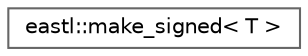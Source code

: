 digraph "类继承关系图"
{
 // LATEX_PDF_SIZE
  bgcolor="transparent";
  edge [fontname=Helvetica,fontsize=10,labelfontname=Helvetica,labelfontsize=10];
  node [fontname=Helvetica,fontsize=10,shape=box,height=0.2,width=0.4];
  rankdir="LR";
  Node0 [id="Node000000",label="eastl::make_signed\< T \>",height=0.2,width=0.4,color="grey40", fillcolor="white", style="filled",URL="$structeastl_1_1make__signed.html",tooltip=" "];
}
